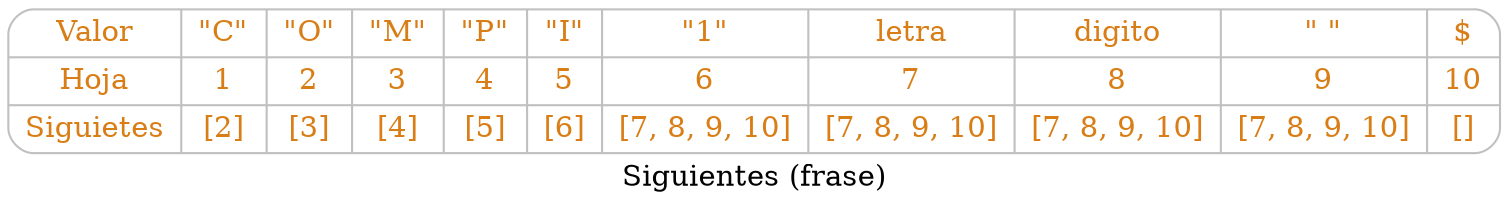 digraph structs {

	node [shape=Mrecord color=gray fontcolor="#d97e16"];
label ="Siguientes (frase)";
struct1 [label=" { Valor | Hoja| Siguietes } | 
{ \"C\"| 1 | [2]}|
{ \"O\"| 2 | [3]}|
{ \"M\"| 3 | [4]}|
{ \"P\"| 4 | [5]}|
{ \"I\"| 5 | [6]}|
{ \"1\"| 6 | [7, 8, 9, 10]}|
{ letra| 7 | [7, 8, 9, 10]}|
{ digito| 8 | [7, 8, 9, 10]}|
{ \" \"| 9 | [7, 8, 9, 10]}|
{ $| 10 | []}
"];
 }